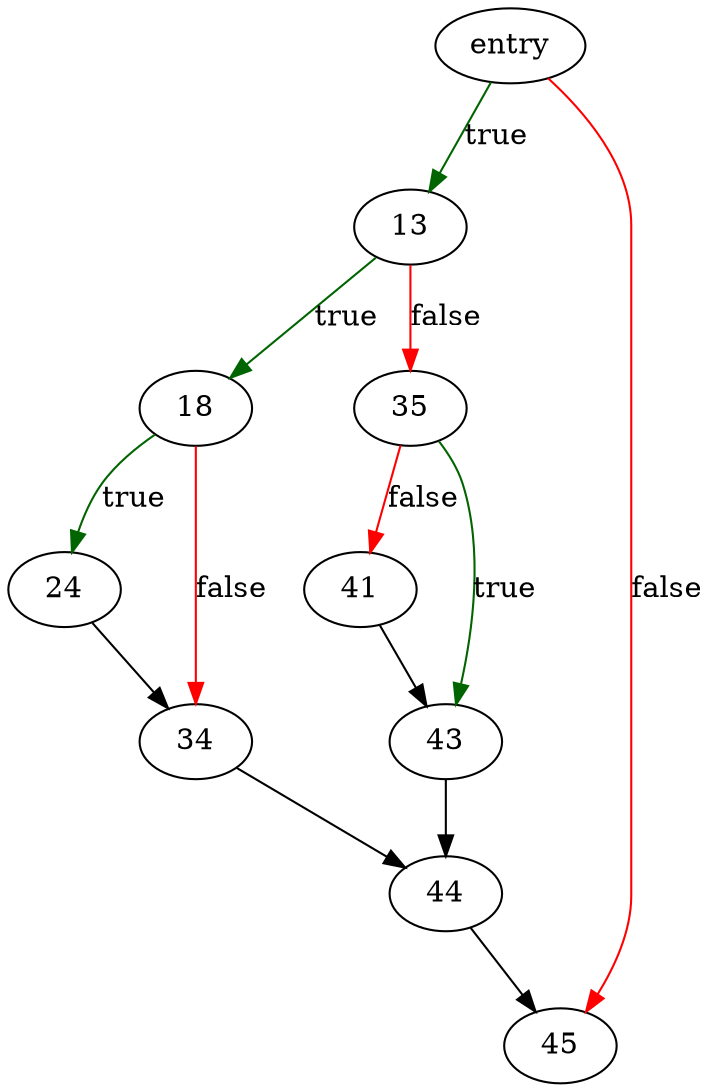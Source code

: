 digraph "dbReallocFinish" {
	// Node definitions.
	3 [label=entry];
	13;
	18;
	24;
	34;
	35;
	41;
	43;
	44;
	45;

	// Edge definitions.
	3 -> 13 [
		color=darkgreen
		label=true
	];
	3 -> 45 [
		color=red
		label=false
	];
	13 -> 18 [
		color=darkgreen
		label=true
	];
	13 -> 35 [
		color=red
		label=false
	];
	18 -> 24 [
		color=darkgreen
		label=true
	];
	18 -> 34 [
		color=red
		label=false
	];
	24 -> 34;
	34 -> 44;
	35 -> 41 [
		color=red
		label=false
	];
	35 -> 43 [
		color=darkgreen
		label=true
	];
	41 -> 43;
	43 -> 44;
	44 -> 45;
}